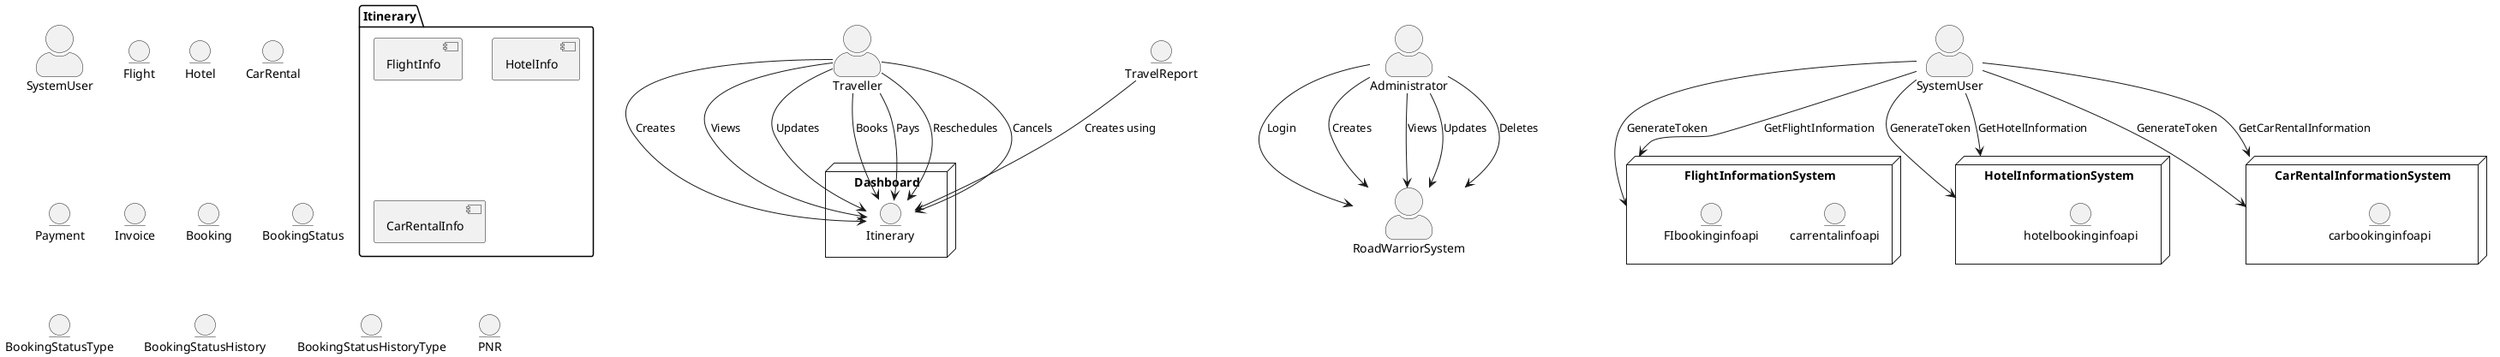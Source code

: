 ```plantuml stylesheet

left to right direction
allow_mixing
/'
 ' Style for PlantUML'
 '/

'Constant Definition
!define FONTSERIF "Consolas"
!define FONTSANS "Consolas"
!define FONTMONO "Consolas"

'General
skinparam shadowing false
skinparam handwritten false
skinparam backgroundColor transparent
skinparam componentStyle uml2
skinparam dpi 300

'Default'
skinparam default{
  'Font Style
  FontColor Black
  FontName FONTSANS
  FontSize 10
  FontStyle plain
  MonospacedFontName FONTMONO

  'Other Style
  TextAlignment left
}
skinparam padding 2

'Header
skinparam header {
  FontColor Black
  FontName FONTSANS
  FontSize 10
  FontStyle plain
}

'Footer
skinparam footer {
  FontColor Black
  FontName FONTSANS 
  FontSize 10
  FontStyle plain
}

'Title (inherits from Default)
skinparam title {
  'Font Style (inherits from Default)
  FontSize 14

  'Border Color
  BackgroundColor transparent
  BorderColor White
  BorderRoundCorner 0
  BorderThickness 0
}

'Arrow
skinparam arrow {
  'Font Style (inherits from Default)
  FontName FONTSERIF

  'Color
  Color Black
  LollipopColor Black
  Thickness 1
  MessageAlignment center
}

'Note
skinparam note {
  'Font Style
  FontColor Black
  FontName FONTSERIF
  FontSize 10
  FontStyle plain

  'Color
  BackgroundColor LemonChiffon
  BorderColor Black
  BorderThickness 1
}

'Node
skinparam node {
  'Font Style (inherits from Default)
  FontSize 14
  StereotypeFontColor Black
  StereotypeFontName FONTMONO
  StereotypeFontSize 12
  StereotypeFontStyle plain

  'Border Color
  BackgroundColor White
  BorderColor Black
}

'Rectangle
skinparam rectangle {
  'Font Style (inherits from Default)
  FontSize 14
  StereotypeFontColor Black
  StereotypeFontName FONTMONO
  StereotypeFontSize 12
  StereotypeFontStyle plain

  'Border Color
  BackgroundColor White
  BorderColor Black
  BorderThickness 1
}

'Folder
skinparam folder {
  'Font Style (inherits from Default)
  StereotypeFontColor Black
  StereotypeFontName FONTMONO
  StereotypeFontSize 10
  StereotypeFontStyle plain

  'Border Color
  BackgroundColor White
  BorderColor Black
}

'Frame
skinparam frame {
  'Font Style (inherits from Default)
  StereotypeFontColor Black
  StereotypeFontName FONTMONO
  StereotypeFontSize 10
  StereotypeFontStyle plain

  'Border Color
  BackgroundColor White
  BorderColor Black
}

'Cloud
skinparam cloud {
  'Font Style (inherits from Default)
  FontSize 14
  StereotypeFontColor Black
  StereotypeFontName FONTMONO
  StereotypeFontSize 12
  StereotypeFontStyle plain

  'Border Color
  BackgroundColor White
  BorderColor Black
}

'Database
skinparam database {
  'Font Style (inherits from Default)
  FontSize 14
  StereotypeFontColor Black
  StereotypeFontName FONTMONO
  StereotypeFontSize 12
  StereotypeFontStyle plain

  'Border Color
  BackgroundColor White
  BorderColor Black
}

'Package (default style)
skinparam package {
  'Style
  Style folder
  TitleAlignment center

  'Font Style (inherits from Default)
  StereotypeFontColor Black
  StereotypeFontName FONTMONO
  StereotypeFontSize 10
  StereotypeFontStyle plain

  'Border Color
  BackgroundColor White
  BorderColor Black
  BorderThickness 1
}

'Actor
skinparam actor {
  'Font Style (inherits from Default)
  FontSize 14

  'Border Color
  BackgroundColor WhiteSmoke
  BorderColor Black
  
  actorStyle Hollow

}

'Boundary
skinparam boundary {
  'Font Style (inherits from Default)
  FontSize 14

  'Border Color
  BackgroundColor WhiteSmoke
  BorderColor Black
}

'Control
skinparam control {
  'Font Style (inherits from Default)
  FontSize 14

  'Border Color
  BackgroundColor WhiteSmoke
  BorderColor Black
}

'Entity
skinparam entity {
  'Font Style (inherits from Default)
  FontSize 14

  'Border Color
  BackgroundColor WhiteSmoke
  BorderColor Black
}

'Collections
skinparam collections {
  'Font Style (inherits from Default)
  FontSize 14

  'Border Color
  BackgroundColor WhiteSmoke
  BorderColor Black
}

'Participant
skinparam participant {
  'Font Style (inherits from Default)
  FontSize 14

  'Border Color and Padding
  BackgroundColor WhiteSmoke
  BorderColor Black
  Padding 20
}

'Sequence Diagrams
hide footbox
skinparam BoxPadding 10
'skinparam MaxMessageSize 100
skinparam sequence {
  'Actor, Boundary, Control, Entity, and Collections
  ActorBorderThickness 1

  'Arrow
  ArrowThickness 1

  'Box (inherits from Default)
  BoxBackgroundColor transparent
  BoxBorderColor Black

  'Delay (inherits from Default)

  'Divider (inherits from Default)
  DividerBackgroundColor transparent
  DividerBorderColor Gray
  DividerBorderThickness 1

  'Group (inherits from Default)
  GroupFontName FONTSERIF
  GroupHeaderFontName FONTSANS
  GroupBackgroundColor WhiteSmoke
  GroupBodyBackgroundColor White
  GroupBorderColor Black
  GroupBorderThickness 1

  'Life line
  LifeLineBackgroundColor transparent
  LifeLineBorderColor Black
  LifeLineBorderThickness 1

  'Message
  MessageAlignment center
  MessageTextAlignment left

  'Newpage
  NewpageSeparatorColor Gray

  'Participant
  Participant plain
  ParticipantBorderThickness 1

  'Reference (inherits from Default)
  ReferenceBackgroundColor White
  ReferenceHeaderBackgroundColor WhiteSmoke
  ReferenceBorderColor Black
  ReferenceBorderThickness 1
  ReferenceAlignment center

  'Stereotype (inherits to Actor, Boundary, Control, Entity, Collections, Database, and Participant)
  StereotypeFontColor Black
  StereotypeFontName FONTMONO
  StereotypeFontSize 12
  StereotypeFontStyle plain

  'Title (inherits from Default)
}

'Class
skinparam class {
  'Font Style (inherits from Default)
  FontSize 14
  StereotypeFontColor Black
  StereotypeFontName FONTMONO
  StereotypeFontSize 12
  StereotypeFontStyle plain

  'Color
  BackgroundColor White
  HeaderBackgroundColor White
  BorderColor Black
  BorderThickness 1

  'Attributions
  AttributeFontColor Black
  AttributeFontName FONTMONO
  AttributeFontSize 10
  AttributeFontStyle plain
  AttributeIconSize 0
}

'Interface Class
skinparam interface {
  FontStyle italic
}

'Circled Character in Class Diagram'
hide circle
skinparam circled {
  CharacterFontColor Black
  CharacterFontName FONTMONO
  CharacterFontSize 14
  CharacterFontStyle plain
  CharacterRadius 8
}

skinparam rectangle {
    RoundCorner 10
    BorderColor Red
}


/' Styles over, actual logic
#######################################'/

skinparam actorStyle Hollow 

skinparam rectangle {
    RoundCorner 10
    BorderColor Red
}

```
@startuml DomainModel-RoadWarrior

skinparam actorStyle awesome

actor Traveller as EndUser
actor Administrator as Admin
actor SystemUser as System

package Itinerary as itinerary{
   [FlightInfo]
    [HotelInfo]
    [CarRentalInfo]
}

entity Flight
entity Hotel
entity CarRental
entity Payment
entity Invoice
entity Booking
entity BookingStatus
entity BookingStatusType
entity BookingStatusHistory
entity BookingStatusHistoryType

entity PNR

entity TravelReport

node Dashboard {
    entity "Itinerary" 
    TravelReport --> Itinerary: Creates using
}

node "FlightInformationSystem" as FIS{
    entity "Flight"
    entity "flightinfoapi" as fiapi
    entity "FIbookinginfoapi" as fibookingapi
}

node "HotelInformationSystem" as HIS{
    entity "hotelinfoapi" as fiapi
    entity "hotelbookinginfoapi" as hotelbookingapi
}

node "CarRentalInformationSystem" as CRIS{
    entity "carrentalinfoapi" as fiapi
    entity "carbookinginfoapi" as carbookingapi
}

EndUser --> Itinerary: Creates
EndUser --> Itinerary: Views
EndUser --> Itinerary: Updates
EndUser --> Itinerary: Books
EndUser --> Itinerary: Pays
EndUser --> Itinerary: Reschedules
EndUser --> Itinerary: Cancels

Admin --> RoadWarriorSystem: Login
Admin --> RoadWarriorSystem: Creates
Admin --> RoadWarriorSystem: Views
Admin --> RoadWarriorSystem: Updates
Admin --> RoadWarriorSystem: Deletes

SystemUser --> FIS: GenerateToken
SystemUser --> FIS: GetFlightInformation
SystemUser --> HIS: GenerateToken
SystemUser --> HIS: GetHotelInformation
SystemUser --> CRIS: GenerateToken
SystemUser --> CRIS: GetCarRentalInformation

@enduml
```


